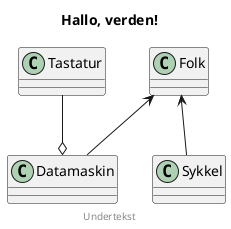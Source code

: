 @startuml

title Hallo, verden!
footer Undertekst

class Folk
class Datamaskin
class Sykkel
class Tastatur

Folk <-- Datamaskin
Folk <-- Sykkel
Tastatur --o Datamaskin

@enduml

